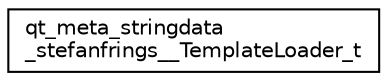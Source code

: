 digraph "Graphical Class Hierarchy"
{
  edge [fontname="Helvetica",fontsize="10",labelfontname="Helvetica",labelfontsize="10"];
  node [fontname="Helvetica",fontsize="10",shape=record];
  rankdir="LR";
  Node0 [label="qt_meta_stringdata\l_stefanfrings__TemplateLoader_t",height=0.2,width=0.4,color="black", fillcolor="white", style="filled",URL="$structqt__meta__stringdata__stefanfrings_____template_loader__t.html"];
}
